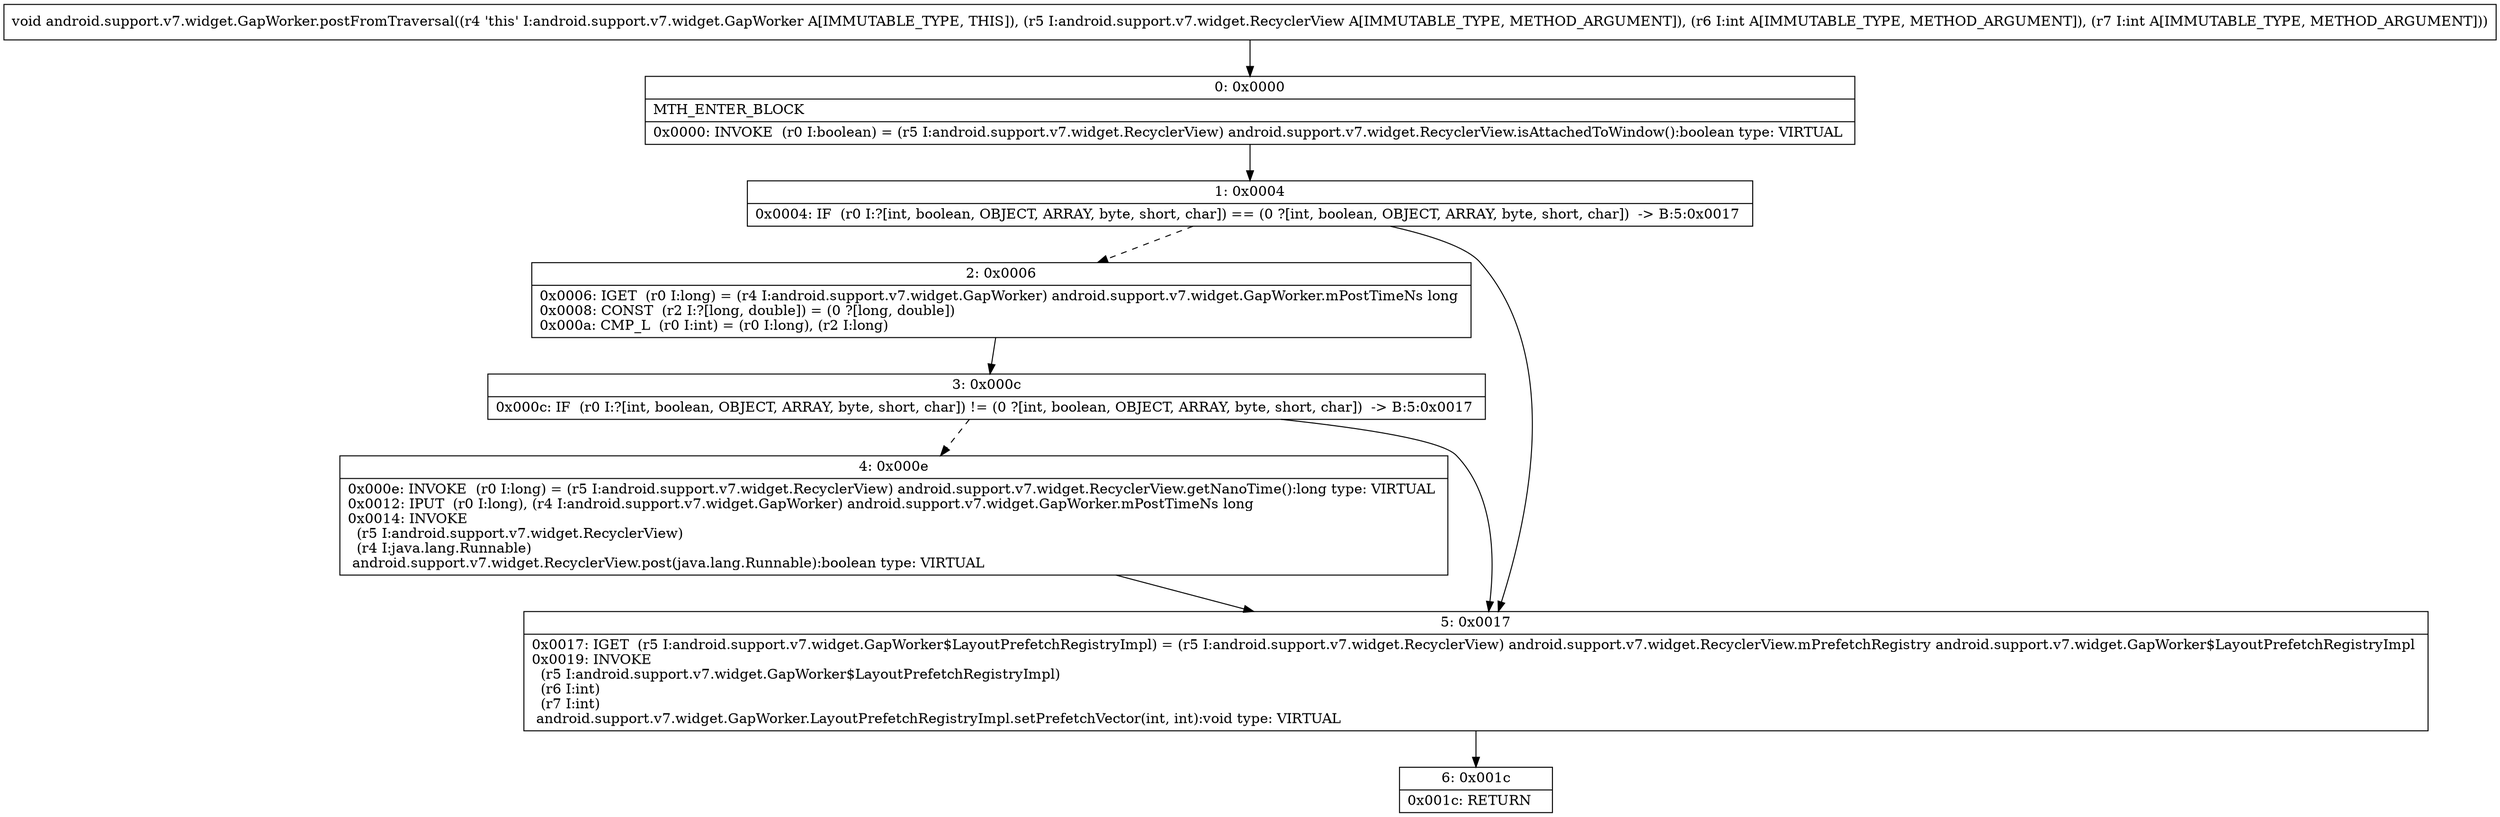 digraph "CFG forandroid.support.v7.widget.GapWorker.postFromTraversal(Landroid\/support\/v7\/widget\/RecyclerView;II)V" {
Node_0 [shape=record,label="{0\:\ 0x0000|MTH_ENTER_BLOCK\l|0x0000: INVOKE  (r0 I:boolean) = (r5 I:android.support.v7.widget.RecyclerView) android.support.v7.widget.RecyclerView.isAttachedToWindow():boolean type: VIRTUAL \l}"];
Node_1 [shape=record,label="{1\:\ 0x0004|0x0004: IF  (r0 I:?[int, boolean, OBJECT, ARRAY, byte, short, char]) == (0 ?[int, boolean, OBJECT, ARRAY, byte, short, char])  \-\> B:5:0x0017 \l}"];
Node_2 [shape=record,label="{2\:\ 0x0006|0x0006: IGET  (r0 I:long) = (r4 I:android.support.v7.widget.GapWorker) android.support.v7.widget.GapWorker.mPostTimeNs long \l0x0008: CONST  (r2 I:?[long, double]) = (0 ?[long, double]) \l0x000a: CMP_L  (r0 I:int) = (r0 I:long), (r2 I:long) \l}"];
Node_3 [shape=record,label="{3\:\ 0x000c|0x000c: IF  (r0 I:?[int, boolean, OBJECT, ARRAY, byte, short, char]) != (0 ?[int, boolean, OBJECT, ARRAY, byte, short, char])  \-\> B:5:0x0017 \l}"];
Node_4 [shape=record,label="{4\:\ 0x000e|0x000e: INVOKE  (r0 I:long) = (r5 I:android.support.v7.widget.RecyclerView) android.support.v7.widget.RecyclerView.getNanoTime():long type: VIRTUAL \l0x0012: IPUT  (r0 I:long), (r4 I:android.support.v7.widget.GapWorker) android.support.v7.widget.GapWorker.mPostTimeNs long \l0x0014: INVOKE  \l  (r5 I:android.support.v7.widget.RecyclerView)\l  (r4 I:java.lang.Runnable)\l android.support.v7.widget.RecyclerView.post(java.lang.Runnable):boolean type: VIRTUAL \l}"];
Node_5 [shape=record,label="{5\:\ 0x0017|0x0017: IGET  (r5 I:android.support.v7.widget.GapWorker$LayoutPrefetchRegistryImpl) = (r5 I:android.support.v7.widget.RecyclerView) android.support.v7.widget.RecyclerView.mPrefetchRegistry android.support.v7.widget.GapWorker$LayoutPrefetchRegistryImpl \l0x0019: INVOKE  \l  (r5 I:android.support.v7.widget.GapWorker$LayoutPrefetchRegistryImpl)\l  (r6 I:int)\l  (r7 I:int)\l android.support.v7.widget.GapWorker.LayoutPrefetchRegistryImpl.setPrefetchVector(int, int):void type: VIRTUAL \l}"];
Node_6 [shape=record,label="{6\:\ 0x001c|0x001c: RETURN   \l}"];
MethodNode[shape=record,label="{void android.support.v7.widget.GapWorker.postFromTraversal((r4 'this' I:android.support.v7.widget.GapWorker A[IMMUTABLE_TYPE, THIS]), (r5 I:android.support.v7.widget.RecyclerView A[IMMUTABLE_TYPE, METHOD_ARGUMENT]), (r6 I:int A[IMMUTABLE_TYPE, METHOD_ARGUMENT]), (r7 I:int A[IMMUTABLE_TYPE, METHOD_ARGUMENT])) }"];
MethodNode -> Node_0;
Node_0 -> Node_1;
Node_1 -> Node_2[style=dashed];
Node_1 -> Node_5;
Node_2 -> Node_3;
Node_3 -> Node_4[style=dashed];
Node_3 -> Node_5;
Node_4 -> Node_5;
Node_5 -> Node_6;
}

